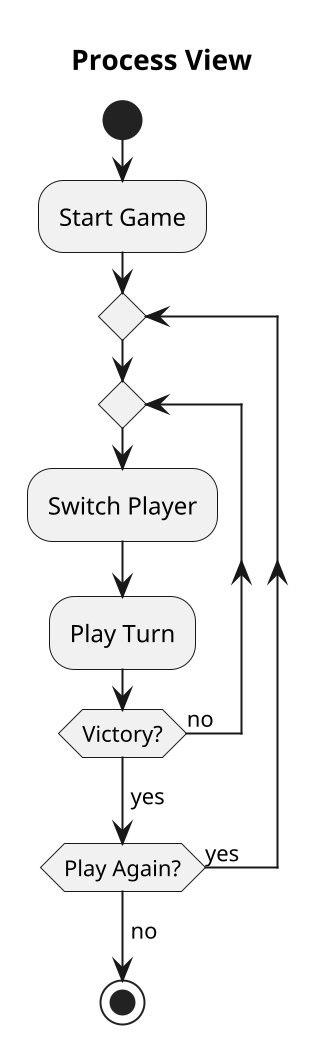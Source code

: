@startuml
scale 2
title "Process View"
start

:Start Game;

repeat
  repeat
    :Switch Player;
    :Play Turn;
  repeat while (Victory?) is (no)
  ->yes;
repeat while (Play Again?) is (yes)
->no;

stop
@enduml
